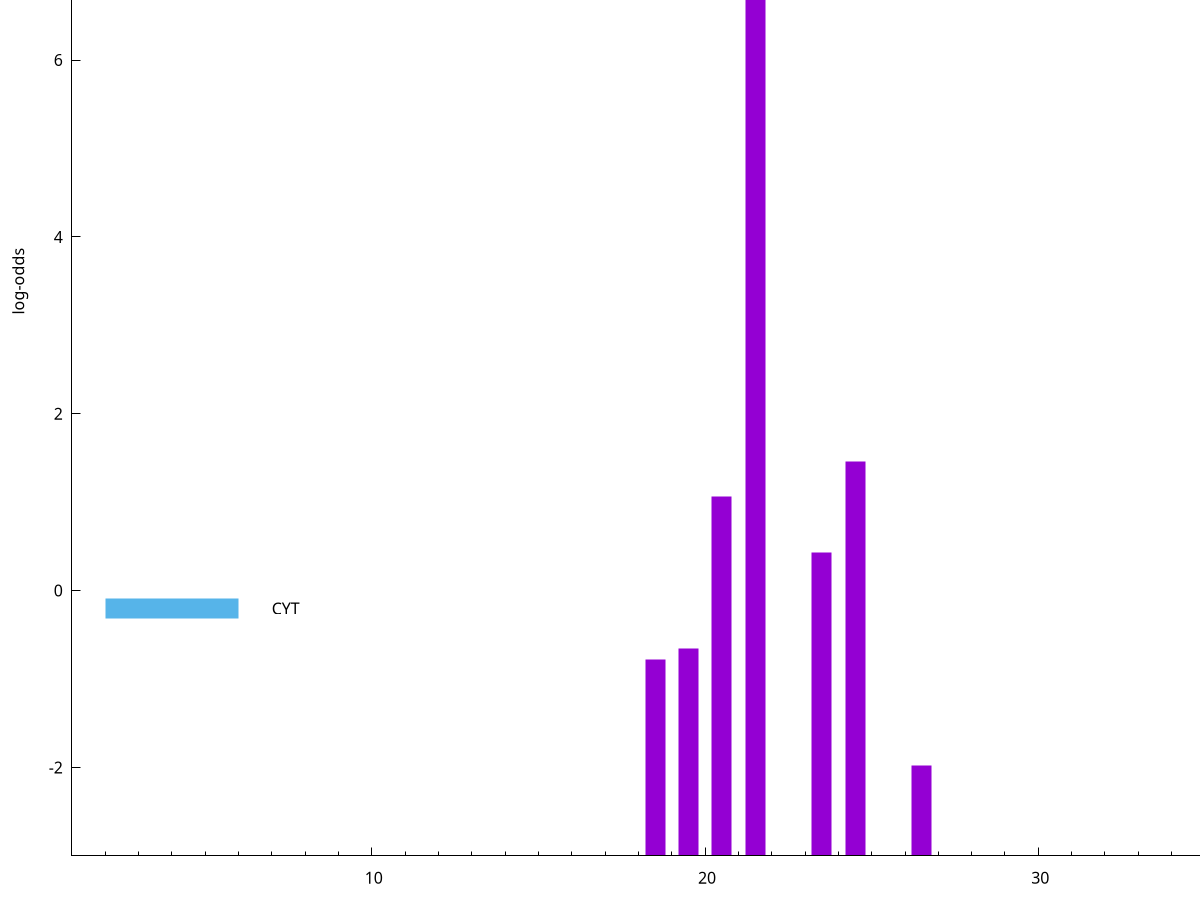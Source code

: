 set title "LipoP predictions for SRR3996252.gff"
set size 2., 1.4
set xrange [1:70] 
set mxtics 10
set yrange [-3:10]
set y2range [0:13]
set ylabel "log-odds"
set term postscript eps color solid "Helvetica" 30
set output "SRR3996252.gff48.eps"
set arrow from 2,8.15768 to 6,8.15768 nohead lt 1 lw 20
set label "SpI" at 7,8.15768
set arrow from 2,-0.200913 to 6,-0.200913 nohead lt 3 lw 20
set label "CYT" at 7,-0.200913
set arrow from 2,8.15768 to 6,8.15768 nohead lt 1 lw 20
set label "SpI" at 7,8.15768
# NOTE: The scores below are the log-odds scores with the threshold
# NOTE: subtracted (a hack to make gnuplot make the histogram all
# NOTE: look nice).
plot "-" axes x1y2 title "" with impulses lt 1 lw 20
21.500000 11.117730
24.500000 4.458880
20.500000 4.058750
23.500000 3.433067
19.500000 2.343723
18.500000 2.221036
26.500000 1.025470
e
exit

